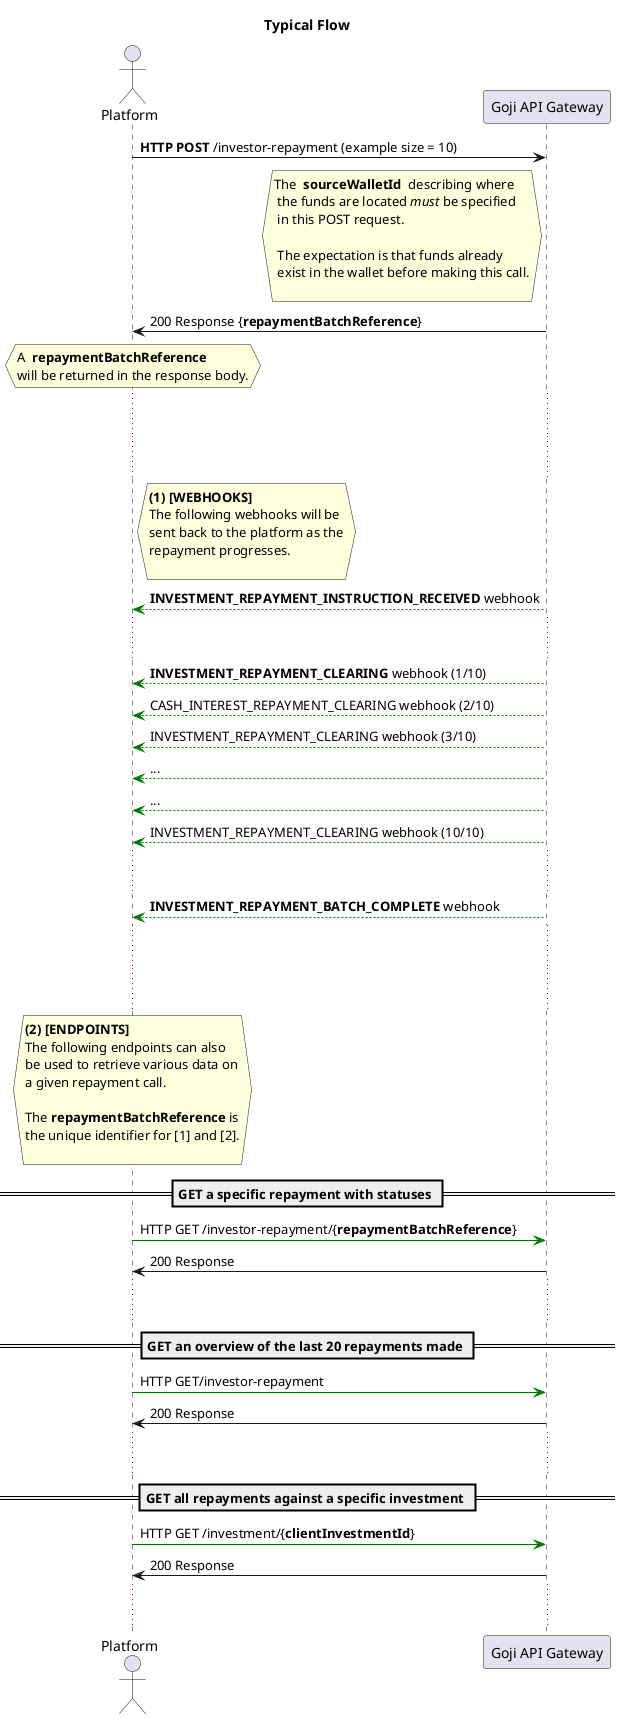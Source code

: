 @startuml

title Typical Flow
skinparam responseMessageBelowArrow true
actor "Platform" as other
participant "Goji API Gateway" as api

other -> api : <b>HTTP POST</b> /investor-repayment (example size = 10)
hnote left api
The <b> sourceWalletId </b> describing where
 the funds are located <i>must</i> be specified
 in this POST request.

 The expectation is that funds already
 exist in the wallet before making this call.

end note
api -> other : 200 Response {<b>repaymentBatchReference</b>}
hnote over other
A <b> repaymentBatchReference </b>
will be returned in the response body.
end note


...  ...
...  ...

hnote right other
<b>(1) [WEBHOOKS]</b>
The following webhooks will be
sent back to the platform as the
repayment progresses.

end note

api -[#007500]-> other : <b>INVESTMENT_REPAYMENT_INSTRUCTION_RECEIVED</b> webhook
... ...
api -[#007500]-> other : <b>INVESTMENT_REPAYMENT_CLEARING</b> webhook (1/10)
api -[#007500]-> other : CASH_INTEREST_REPAYMENT_CLEARING webhook (2/10)
api -[#007500]-> other : INVESTMENT_REPAYMENT_CLEARING webhook (3/10)
api -[#007500]-> other : ...
api -[#007500]-> other : ...
api -[#007500]-> other : INVESTMENT_REPAYMENT_CLEARING webhook (10/10)
... ...
api -[#007500]-> other : <b>INVESTMENT_REPAYMENT_BATCH_COMPLETE</b> webhook

... ...
... ...

hnote over other
<b>(2) [ENDPOINTS]</b>
The following endpoints can also
be used to retrieve various data on
a given repayment call.

The <b>repaymentBatchReference</b> is
the unique identifier for [1] and [2].

end note

== GET a specific repayment with statuses ==
other -[#007500]> api : HTTP GET /investor-repayment/{<b>repaymentBatchReference</b>}
api -> other : 200 Response

... ...


== GET an overview of the last 20 repayments made ==
other -[#007500]> api : HTTP GET/investor-repayment
api -> other : 200 Response

... ...

== GET all repayments against a specific investment ==
other -[#007500]> api : HTTP GET /investment/{<b>clientInvestmentId</b>}
api -> other : 200 Response

... ...







@enduml
